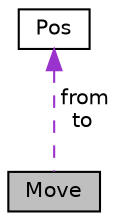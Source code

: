 digraph "Move"
{
 // LATEX_PDF_SIZE
  edge [fontname="Helvetica",fontsize="10",labelfontname="Helvetica",labelfontsize="10"];
  node [fontname="Helvetica",fontsize="10",shape=record];
  Node1 [label="Move",height=0.2,width=0.4,color="black", fillcolor="grey75", style="filled", fontcolor="black",tooltip="Rappresenta una mossa."];
  Node2 -> Node1 [dir="back",color="darkorchid3",fontsize="10",style="dashed",label=" from\nto" ,fontname="Helvetica"];
  Node2 [label="Pos",height=0.2,width=0.4,color="black", fillcolor="white", style="filled",URL="$structPos.html",tooltip="Rappresenta una posizione nella scacchiera."];
}
